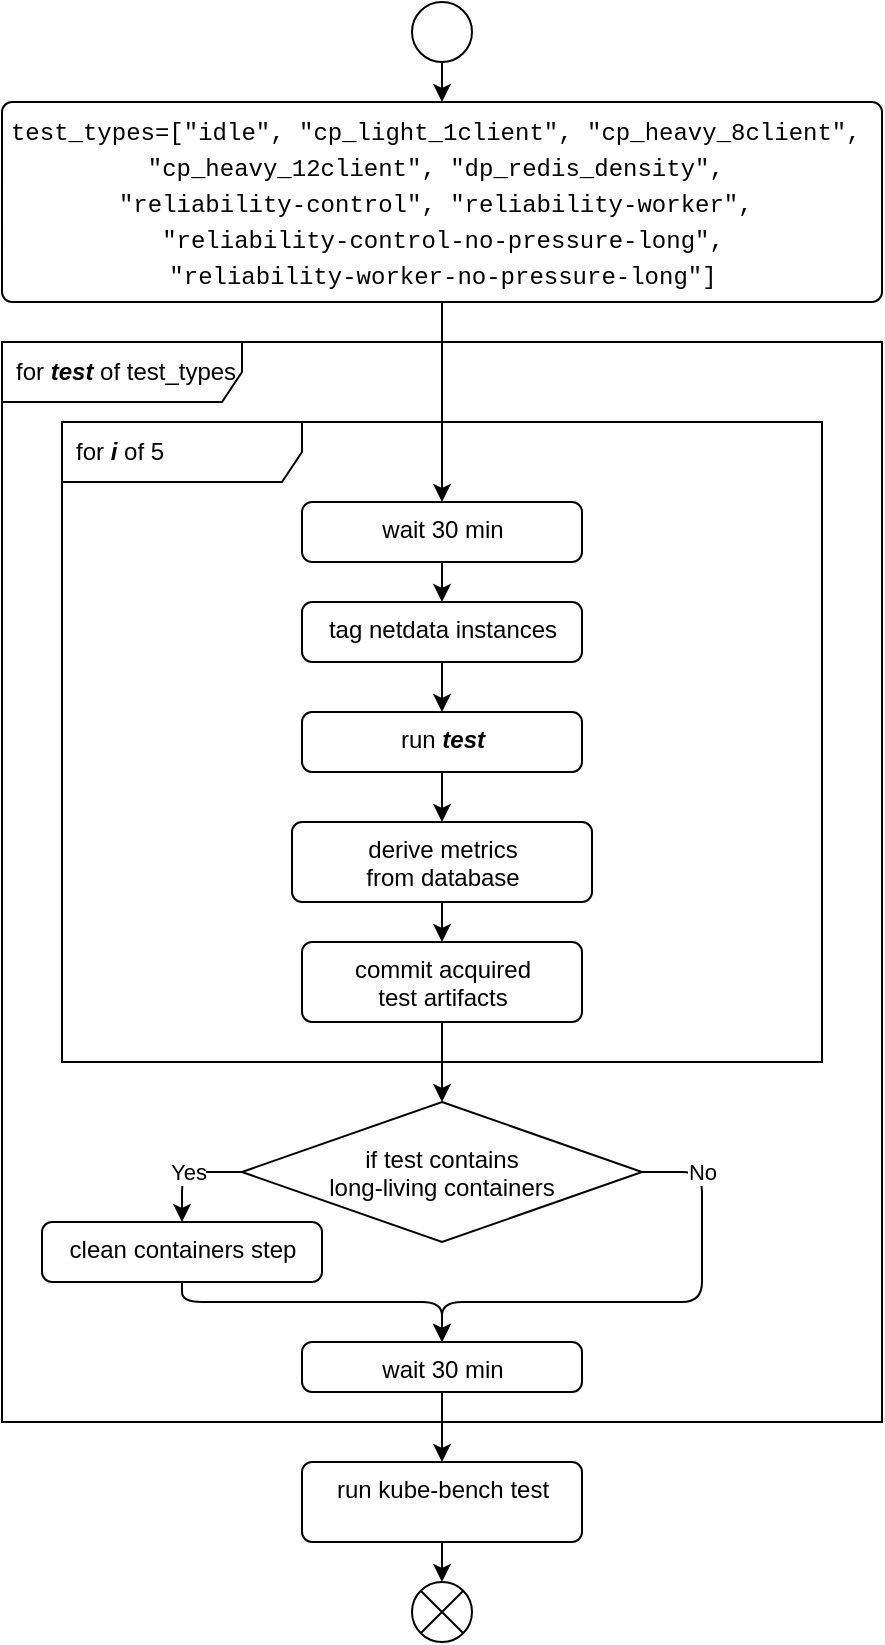 <mxfile>
    <diagram id="XkoMV7-JwuQF7P5hXUa9" name="Page-1">
        <mxGraphModel dx="2525" dy="869" grid="1" gridSize="10" guides="1" tooltips="1" connect="1" arrows="1" fold="1" page="1" pageScale="1" pageWidth="827" pageHeight="1169" math="0" shadow="0">
            <root>
                <mxCell id="0"/>
                <mxCell id="1" parent="0"/>
                <mxCell id="23" style="edgeStyle=orthogonalEdgeStyle;html=1;exitX=0.5;exitY=1;exitDx=0;exitDy=0;entryX=0.5;entryY=0;entryDx=0;entryDy=0;" edge="1" parent="1" source="3" target="6">
                    <mxGeometry relative="1" as="geometry"/>
                </mxCell>
                <mxCell id="3" value="" style="ellipse;" vertex="1" parent="1">
                    <mxGeometry x="215" y="10" width="30" height="30" as="geometry"/>
                </mxCell>
                <mxCell id="5" value="" style="shape=sumEllipse;perimeter=ellipsePerimeter;whiteSpace=wrap;html=1;backgroundOutline=1;" vertex="1" parent="1">
                    <mxGeometry x="215" y="800" width="30" height="30" as="geometry"/>
                </mxCell>
                <mxCell id="24" style="edgeStyle=orthogonalEdgeStyle;html=1;exitX=0.5;exitY=1;exitDx=0;exitDy=0;" edge="1" parent="1" source="6" target="9">
                    <mxGeometry relative="1" as="geometry"/>
                </mxCell>
                <mxCell id="6" value="&lt;div style=&quot;font-family: Menlo, Monaco, &amp;quot;Courier New&amp;quot;, monospace; line-height: 18px;&quot;&gt;&lt;div style=&quot;line-height: 18px;&quot;&gt;test_types=[&quot;idle&quot;, &quot;cp_light_1client&quot;, &quot;cp_heavy_8client&quot;,&amp;nbsp;&lt;/div&gt;&lt;div style=&quot;line-height: 18px;&quot;&gt;&quot;cp_heavy_12client&quot;, &quot;dp_redis_density&quot;,&amp;nbsp;&lt;/div&gt;&lt;div style=&quot;line-height: 18px;&quot;&gt;&quot;reliability-control&quot;, &quot;reliability-worker&quot;,&amp;nbsp;&lt;/div&gt;&lt;div style=&quot;line-height: 18px;&quot;&gt;&quot;reliability-control-no-pressure-long&quot;,&lt;/div&gt;&lt;div style=&quot;line-height: 18px;&quot;&gt;&quot;reliability-worker-no-pressure-long&quot;]&lt;/div&gt;&lt;/div&gt;" style="html=1;align=center;verticalAlign=top;rounded=1;absoluteArcSize=1;arcSize=10;dashed=0;" vertex="1" parent="1">
                    <mxGeometry x="10" y="60" width="440" height="100" as="geometry"/>
                </mxCell>
                <mxCell id="7" value="for &lt;b&gt;&lt;i&gt;test&lt;/i&gt;&lt;/b&gt; of test_types" style="shape=umlFrame;whiteSpace=wrap;html=1;width=120;height=30;boundedLbl=1;verticalAlign=middle;align=left;spacingLeft=5;labelBackgroundColor=none;" vertex="1" parent="1">
                    <mxGeometry x="10" y="180" width="440" height="540" as="geometry"/>
                </mxCell>
                <mxCell id="8" value="for &lt;b&gt;&lt;i&gt;i&lt;/i&gt;&lt;/b&gt; of 5" style="shape=umlFrame;whiteSpace=wrap;html=1;width=120;height=30;boundedLbl=1;verticalAlign=middle;align=left;spacingLeft=5;labelBackgroundColor=none;" vertex="1" parent="1">
                    <mxGeometry x="40" y="220" width="380" height="320" as="geometry"/>
                </mxCell>
                <mxCell id="25" style="edgeStyle=orthogonalEdgeStyle;html=1;exitX=0.5;exitY=1;exitDx=0;exitDy=0;" edge="1" parent="1" source="9" target="10">
                    <mxGeometry relative="1" as="geometry"/>
                </mxCell>
                <mxCell id="9" value="wait 30 min" style="html=1;align=center;verticalAlign=top;rounded=1;absoluteArcSize=1;arcSize=10;dashed=0;labelBackgroundColor=none;" vertex="1" parent="1">
                    <mxGeometry x="160" y="260" width="140" height="30" as="geometry"/>
                </mxCell>
                <mxCell id="26" style="edgeStyle=orthogonalEdgeStyle;html=1;exitX=0.5;exitY=1;exitDx=0;exitDy=0;entryX=0.5;entryY=0;entryDx=0;entryDy=0;" edge="1" parent="1" source="10" target="11">
                    <mxGeometry relative="1" as="geometry"/>
                </mxCell>
                <mxCell id="10" value="tag netdata instances" style="html=1;align=center;verticalAlign=top;rounded=1;absoluteArcSize=1;arcSize=10;dashed=0;labelBackgroundColor=none;" vertex="1" parent="1">
                    <mxGeometry x="160" y="310" width="140" height="30" as="geometry"/>
                </mxCell>
                <mxCell id="27" style="edgeStyle=orthogonalEdgeStyle;html=1;exitX=0.5;exitY=1;exitDx=0;exitDy=0;" edge="1" parent="1" source="11" target="12">
                    <mxGeometry relative="1" as="geometry"/>
                </mxCell>
                <mxCell id="11" value="run &lt;b&gt;&lt;i&gt;test&lt;/i&gt;&lt;/b&gt;" style="html=1;align=center;verticalAlign=top;rounded=1;absoluteArcSize=1;arcSize=10;dashed=0;labelBackgroundColor=none;" vertex="1" parent="1">
                    <mxGeometry x="160" y="365" width="140" height="30" as="geometry"/>
                </mxCell>
                <mxCell id="28" style="edgeStyle=orthogonalEdgeStyle;html=1;exitX=0.5;exitY=1;exitDx=0;exitDy=0;" edge="1" parent="1" source="12" target="13">
                    <mxGeometry relative="1" as="geometry"/>
                </mxCell>
                <mxCell id="12" value="derive metrics &lt;br&gt;from database" style="html=1;align=center;verticalAlign=top;rounded=1;absoluteArcSize=1;arcSize=10;dashed=0;labelBackgroundColor=none;" vertex="1" parent="1">
                    <mxGeometry x="155" y="420" width="150" height="40" as="geometry"/>
                </mxCell>
                <mxCell id="33" style="edgeStyle=orthogonalEdgeStyle;html=1;exitX=0.5;exitY=1;exitDx=0;exitDy=0;" edge="1" parent="1" source="13" target="16">
                    <mxGeometry relative="1" as="geometry"/>
                </mxCell>
                <mxCell id="13" value="commit acquired &lt;br&gt;test artifacts" style="html=1;align=center;verticalAlign=top;rounded=1;absoluteArcSize=1;arcSize=10;dashed=0;labelBackgroundColor=none;" vertex="1" parent="1">
                    <mxGeometry x="160" y="480" width="140" height="40" as="geometry"/>
                </mxCell>
                <mxCell id="35" style="edgeStyle=orthogonalEdgeStyle;html=1;exitX=0.5;exitY=1;exitDx=0;exitDy=0;entryX=0.5;entryY=0;entryDx=0;entryDy=0;" edge="1" parent="1" source="14" target="15">
                    <mxGeometry relative="1" as="geometry"/>
                </mxCell>
                <mxCell id="14" value="wait 30 min" style="html=1;align=center;verticalAlign=top;rounded=1;absoluteArcSize=1;arcSize=10;dashed=0;labelBackgroundColor=none;" vertex="1" parent="1">
                    <mxGeometry x="160" y="680" width="140" height="25" as="geometry"/>
                </mxCell>
                <mxCell id="31" style="edgeStyle=orthogonalEdgeStyle;html=1;exitX=0.5;exitY=1;exitDx=0;exitDy=0;entryX=0.5;entryY=0;entryDx=0;entryDy=0;" edge="1" parent="1" source="15" target="5">
                    <mxGeometry relative="1" as="geometry"/>
                </mxCell>
                <mxCell id="15" value="run kube-bench test" style="html=1;align=center;verticalAlign=top;rounded=1;absoluteArcSize=1;arcSize=10;dashed=0;labelBackgroundColor=none;" vertex="1" parent="1">
                    <mxGeometry x="160" y="740" width="140" height="40" as="geometry"/>
                </mxCell>
                <mxCell id="20" value="Yes" style="edgeStyle=orthogonalEdgeStyle;html=1;exitX=0;exitY=0.5;exitDx=0;exitDy=0;entryX=0.5;entryY=0;entryDx=0;entryDy=0;" edge="1" parent="1" source="16" target="19">
                    <mxGeometry relative="1" as="geometry"/>
                </mxCell>
                <mxCell id="21" style="edgeStyle=orthogonalEdgeStyle;html=1;entryX=0.5;entryY=0;entryDx=0;entryDy=0;" edge="1" parent="1" source="16" target="14">
                    <mxGeometry relative="1" as="geometry">
                        <mxPoint x="230" y="670" as="targetPoint"/>
                        <Array as="points">
                            <mxPoint x="360" y="595"/>
                            <mxPoint x="360" y="660"/>
                            <mxPoint x="230" y="660"/>
                        </Array>
                    </mxGeometry>
                </mxCell>
                <mxCell id="32" value="No" style="edgeLabel;html=1;align=center;verticalAlign=middle;resizable=0;points=[];" vertex="1" connectable="0" parent="21">
                    <mxGeometry x="-0.422" y="2" relative="1" as="geometry">
                        <mxPoint x="-2" y="-41" as="offset"/>
                    </mxGeometry>
                </mxCell>
                <mxCell id="16" value="if test contains &#10;long-living containers" style="rhombus;labelBackgroundColor=none;" vertex="1" parent="1">
                    <mxGeometry x="130" y="560" width="200" height="70" as="geometry"/>
                </mxCell>
                <mxCell id="22" style="edgeStyle=orthogonalEdgeStyle;html=1;exitX=0.5;exitY=1;exitDx=0;exitDy=0;entryX=0.5;entryY=0;entryDx=0;entryDy=0;" edge="1" parent="1" source="19" target="14">
                    <mxGeometry relative="1" as="geometry">
                        <Array as="points">
                            <mxPoint x="100" y="660"/>
                            <mxPoint x="230" y="660"/>
                        </Array>
                    </mxGeometry>
                </mxCell>
                <mxCell id="19" value="clean containers step" style="html=1;align=center;verticalAlign=top;rounded=1;absoluteArcSize=1;arcSize=10;dashed=0;labelBackgroundColor=none;" vertex="1" parent="1">
                    <mxGeometry x="30" y="620" width="140" height="30" as="geometry"/>
                </mxCell>
            </root>
        </mxGraphModel>
    </diagram>
</mxfile>